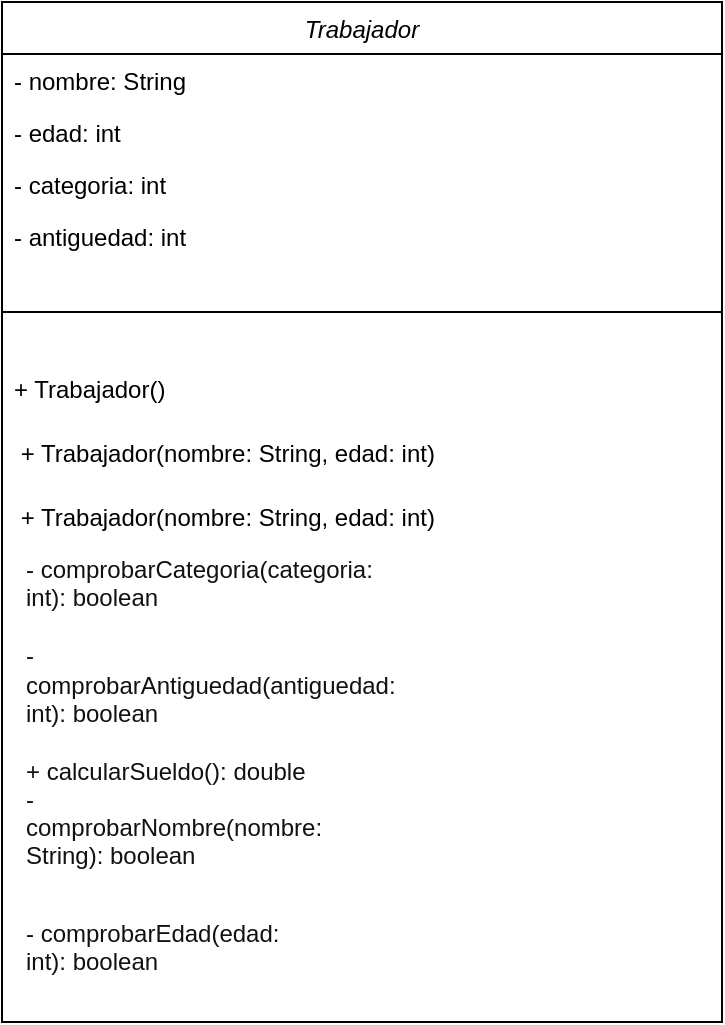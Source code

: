 <mxfile version="24.0.6" type="github">
  <diagram id="C5RBs43oDa-KdzZeNtuy" name="Page-1">
    <mxGraphModel dx="575" dy="742" grid="1" gridSize="10" guides="1" tooltips="1" connect="1" arrows="1" fold="1" page="1" pageScale="1" pageWidth="827" pageHeight="1169" math="0" shadow="0">
      <root>
        <mxCell id="WIyWlLk6GJQsqaUBKTNV-0" />
        <mxCell id="WIyWlLk6GJQsqaUBKTNV-1" parent="WIyWlLk6GJQsqaUBKTNV-0" />
        <mxCell id="zkfFHV4jXpPFQw0GAbJ--0" value="Trabajador" style="swimlane;fontStyle=2;align=center;verticalAlign=top;childLayout=stackLayout;horizontal=1;startSize=26;horizontalStack=0;resizeParent=1;resizeLast=0;collapsible=1;marginBottom=0;rounded=0;shadow=0;strokeWidth=1;" parent="WIyWlLk6GJQsqaUBKTNV-1" vertex="1">
          <mxGeometry x="124" y="30" width="360" height="510" as="geometry">
            <mxRectangle x="124" y="30" width="160" height="26" as="alternateBounds" />
          </mxGeometry>
        </mxCell>
        <mxCell id="zkfFHV4jXpPFQw0GAbJ--1" value="- nombre: String" style="text;align=left;verticalAlign=top;spacingLeft=4;spacingRight=4;overflow=hidden;rotatable=0;points=[[0,0.5],[1,0.5]];portConstraint=eastwest;" parent="zkfFHV4jXpPFQw0GAbJ--0" vertex="1">
          <mxGeometry y="26" width="360" height="26" as="geometry" />
        </mxCell>
        <mxCell id="zkfFHV4jXpPFQw0GAbJ--2" value="- edad: int" style="text;align=left;verticalAlign=top;spacingLeft=4;spacingRight=4;overflow=hidden;rotatable=0;points=[[0,0.5],[1,0.5]];portConstraint=eastwest;rounded=0;shadow=0;html=0;" parent="zkfFHV4jXpPFQw0GAbJ--0" vertex="1">
          <mxGeometry y="52" width="360" height="26" as="geometry" />
        </mxCell>
        <mxCell id="zkfFHV4jXpPFQw0GAbJ--3" value="- categoria: int&#xa;" style="text;align=left;verticalAlign=top;spacingLeft=4;spacingRight=4;overflow=hidden;rotatable=0;points=[[0,0.5],[1,0.5]];portConstraint=eastwest;rounded=0;shadow=0;html=0;" parent="zkfFHV4jXpPFQw0GAbJ--0" vertex="1">
          <mxGeometry y="78" width="360" height="26" as="geometry" />
        </mxCell>
        <mxCell id="Ouhp1ScjEWCxobiejAay-1" value="- antiguedad: int" style="text;align=left;verticalAlign=top;spacingLeft=4;spacingRight=4;overflow=hidden;rotatable=0;points=[[0,0.5],[1,0.5]];portConstraint=eastwest;rounded=0;shadow=0;html=0;" parent="zkfFHV4jXpPFQw0GAbJ--0" vertex="1">
          <mxGeometry y="104" width="360" height="26" as="geometry" />
        </mxCell>
        <mxCell id="zkfFHV4jXpPFQw0GAbJ--4" value="" style="line;html=1;strokeWidth=1;align=left;verticalAlign=middle;spacingTop=-1;spacingLeft=3;spacingRight=3;rotatable=0;labelPosition=right;points=[];portConstraint=eastwest;" parent="zkfFHV4jXpPFQw0GAbJ--0" vertex="1">
          <mxGeometry y="130" width="360" height="50" as="geometry" />
        </mxCell>
        <mxCell id="Ouhp1ScjEWCxobiejAay-4" value="+ Trabajador() " style="text;align=left;verticalAlign=top;spacingLeft=4;spacingRight=4;overflow=hidden;rotatable=0;points=[[0,0.5],[1,0.5]];portConstraint=eastwest;" parent="zkfFHV4jXpPFQw0GAbJ--0" vertex="1">
          <mxGeometry y="180" width="360" height="32" as="geometry" />
        </mxCell>
        <mxCell id="zkfFHV4jXpPFQw0GAbJ--5" value=" + Trabajador(nombre: String, edad: int)" style="text;align=left;verticalAlign=top;spacingLeft=4;spacingRight=4;overflow=hidden;rotatable=0;points=[[0,0.5],[1,0.5]];portConstraint=eastwest;" parent="zkfFHV4jXpPFQw0GAbJ--0" vertex="1">
          <mxGeometry y="212" width="360" height="32" as="geometry" />
        </mxCell>
        <mxCell id="Ouhp1ScjEWCxobiejAay-9" value=" + Trabajador(nombre: String, edad: int)" style="text;align=left;verticalAlign=top;spacingLeft=4;spacingRight=4;overflow=hidden;rotatable=0;points=[[0,0.5],[1,0.5]];portConstraint=eastwest;fontSize=12;strokeWidth=6;" parent="zkfFHV4jXpPFQw0GAbJ--0" vertex="1">
          <mxGeometry y="244" width="360" height="32" as="geometry" />
        </mxCell>
        <mxCell id="Ouhp1ScjEWCxobiejAay-8" value="&lt;pre style=&quot;text-wrap: wrap; margin-top: 0px; margin-bottom: 4px; padding: 10px; box-sizing: border-box; border: 1px solid var(--cib-color-stroke-neutral-primary); background: var(--cib-color-syntax-background-surface); border-radius: var(--cib-border-radius-large); color: rgb(17, 17, 17);&quot;&gt;&lt;code style=&quot;font-size: var(--cib-type-body1-font-size); line-height: var(--cib-type-body1-line-height); font-weight: var(--cib-type-body1-font-weight); font-variation-settings: var(--cib-type-body1-font-variation-settings);&quot; class=&quot;language-plaintext&quot;&gt;&lt;font face=&quot;Helvetica&quot;&gt;- comprobarCategoria(categoria: int): boolean  &lt;br&gt;                &lt;br&gt;- comprobarAntiguedad(antiguedad: int): boolean      &lt;br&gt;            &lt;/font&gt;&lt;/code&gt;&lt;code style=&quot;font-size: var(--cib-type-body1-font-size); line-height: var(--cib-type-body1-line-height); font-weight: var(--cib-type-body1-font-weight); font-variation-settings: var(--cib-type-body1-font-variation-settings);&quot; class=&quot;language-plaintext&quot;&gt;&lt;font face=&quot;Helvetica&quot;&gt;&lt;div style=&quot;&quot;&gt;&lt;span style=&quot;font-size: var(--cib-type-body1-font-size); font-weight: var(--cib-type-body1-font-weight); white-space-collapse: collapse;&quot;&gt;+ calcularSueldo(): double&lt;/span&gt;&lt;/div&gt;&lt;/font&gt;&lt;/code&gt;&lt;/pre&gt;" style="text;html=1;align=left;verticalAlign=middle;resizable=0;points=[];autosize=1;strokeColor=none;fillColor=none;strokeWidth=4;" parent="zkfFHV4jXpPFQw0GAbJ--0" vertex="1">
          <mxGeometry y="276" width="360" height="120" as="geometry" />
        </mxCell>
        <mxCell id="Ouhp1ScjEWCxobiejAay-10" value="&lt;pre style=&quot;text-wrap: wrap; margin-top: 0px; margin-bottom: 4px; padding: 10px; box-sizing: border-box; border: 1px solid var(--cib-color-stroke-neutral-primary); background: var(--cib-color-syntax-background-surface); border-radius: var(--cib-border-radius-large); color: rgb(17, 17, 17);&quot;&gt;&lt;font face=&quot;Helvetica&quot;&gt;- comprobarNombre(nombre: String): boolean&lt;/font&gt;&lt;/pre&gt;&lt;pre style=&quot;text-wrap: wrap; margin-top: 0px; margin-bottom: 4px; padding: 10px; box-sizing: border-box; border: 1px solid var(--cib-color-stroke-neutral-primary); background: var(--cib-color-syntax-background-surface); border-radius: var(--cib-border-radius-large); color: rgb(17, 17, 17);&quot;&gt;&lt;font face=&quot;Helvetica&quot;&gt;- comprobarEdad(edad: int): boolean&lt;/font&gt;&lt;/pre&gt;" style="text;html=1;align=left;verticalAlign=middle;resizable=0;points=[];autosize=1;strokeColor=none;fillColor=none;strokeWidth=4;" parent="zkfFHV4jXpPFQw0GAbJ--0" vertex="1">
          <mxGeometry y="396" width="360" height="90" as="geometry" />
        </mxCell>
      </root>
    </mxGraphModel>
  </diagram>
</mxfile>
